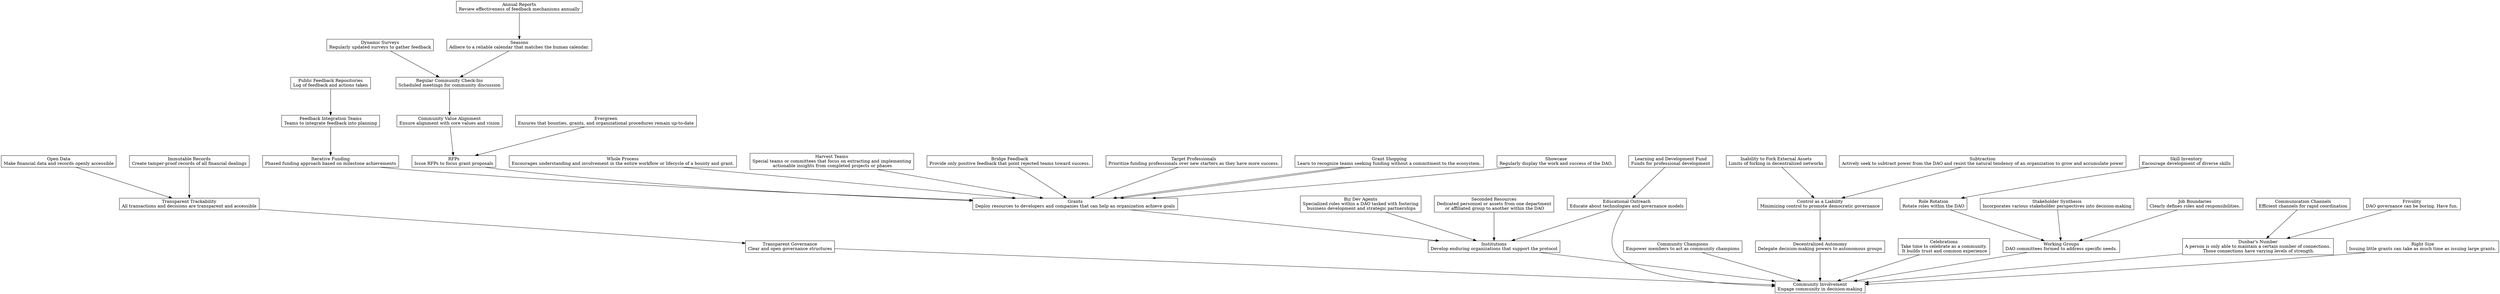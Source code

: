 digraph "" {
	graph [nodesep=0.6,
		rankdir=TB,
		ranksep=1.2
	];
	node [label="\N",
		shape=box
	];
	"Community Involvement"	[label="Community Involvement\nEngage community in decision-making"];
	"Transparent Governance"	[label="Transparent Governance\nClear and open governance structures"];
	"Transparent Governance" -> "Community Involvement";
	"Educational Outreach"	[label="Educational Outreach\nEducate about technologies and governance models"];
	"Educational Outreach" -> "Community Involvement";
	Institutions	[label="Institutions\nDevelop enduring organizations that support the protocol"];
	"Educational Outreach" -> Institutions;
	"Community Champions"	[label="Community Champions\nEmpower members to act as community champions"];
	"Community Champions" -> "Community Involvement";
	"Decentralized Autonomy"	[label="Decentralized Autonomy\nDelegate decision-making powers to autonomous groups"];
	"Decentralized Autonomy" -> "Community Involvement";
	Celebrations	[label="Celebrations\nTake time to celebrate as a community.\n It builds trust and common experience"];
	Celebrations -> "Community Involvement";
	Institutions -> "Community Involvement";
	"Working Groups"	[label="Working Groups\nDAO committees formed to address specific needs."];
	"Working Groups" -> "Community Involvement";
	"Dunbar's Number"	[label="Dunbar's Number\nA person is only able to maintain a certain number of connections.\n Those connections have varying levels of strength."];
	"Dunbar's Number" -> "Community Involvement";
	"Right Size"	[label="Right Size\nIssuing little grants can take as much time as issuing large grants.\n"];
	"Right Size" -> "Community Involvement";
	"Communication Channels"	[label="Communication Channels\nEfficient channels for rapid coordination"];
	"Communication Channels" -> "Dunbar's Number";
	Frivolity	[label="Frivolity\nDAO governance can be boring. Have fun.\n"];
	Frivolity -> "Dunbar's Number";
	"Role Rotation"	[label="Role Rotation\nRotate roles within the DAO"];
	"Role Rotation" -> "Working Groups";
	"Stakeholder Synthesis"	[label="Stakeholder Synthesis\nIncorporates various stakeholder perspectives into decision-making"];
	"Stakeholder Synthesis" -> "Working Groups";
	"Job Boundaries"	[label="Job Boundaries\nClearly defines roles and responsibilities."];
	"Job Boundaries" -> "Working Groups";
	"Skill Inventory"	[label="Skill Inventory\nEncourage development of diverse skills"];
	"Skill Inventory" -> "Role Rotation";
	Grants	[label="Grants\nDeploy resources to developers and companies that can help an organization achieve goals"];
	Grants -> Institutions;
	"Biz Dev Agents"	[label="Biz Dev Agents\nSpecialized roles within a DAO tasked with fostering\n business development and strategic partnerships"];
	"Biz Dev Agents" -> Institutions;
	"Seconded Resources"	[label="Seconded Resources\nDedicated personnel or assets from one department\n or affiliated group to another within the DAO"];
	"Seconded Resources" -> Institutions;
	"Iterative Funding"	[label="Iterative Funding\nPhased funding approach based on milestone achievements"];
	"Iterative Funding" -> Grants;
	RFPs	[label="RFPs\nIssue RFPs to focus grant proposals"];
	RFPs -> Grants;
	"Whole Process"	[label="Whole Process\nEncourages understanding and involvement in the entire workflow or lifecycle of a bounty and grant."];
	"Whole Process" -> Grants;
	"Harvest Teams"	[label="Harvest Teams\nSpecial teams or committees that focus on extracting and implementing\n actionable insights from completed projects \
or phases"];
	"Harvest Teams" -> Grants;
	"Bridge Feedback"	[label="Bridge Feedback\nProvide only positive feedback that point rejected teams toward success.\n"];
	"Bridge Feedback" -> Grants;
	"Target Professionals"	[label="Target Professionals\nPrioritize funding professionals over new starters as they have more success.\n"];
	"Target Professionals" -> Grants;
	"Grant Shopping"	[label="Grant Shopping\nLearn to recognize teams seeking funding without a commitment to the ecosystem.\n"];
	"Grant Shopping" -> Grants;
	"Grant Shopping" -> Grants;
	Showcase	[label="Showcase\nRegularly display the work and success of the DAO.\n"];
	Showcase -> Grants;
	"Community Value Alignment"	[label="Community Value Alignment\nEnsure alignment with core values and vision"];
	"Community Value Alignment" -> RFPs;
	Evergreen	[label="Evergreen\nEnsures that bounties, grants, and organizational procedures remain up-to-date"];
	Evergreen -> RFPs;
	"Regular Community Check-Ins"	[label="Regular Community Check-Ins\nScheduled meetings for community discussion"];
	"Regular Community Check-Ins" -> "Community Value Alignment";
	"Dynamic Surveys"	[label="Dynamic Surveys\nRegularly updated surveys to gather feedback"];
	"Dynamic Surveys" -> "Regular Community Check-Ins";
	Seasons	[label="Seasons\nAdhere to a reliable calendar that matches the human calendar.\n"];
	Seasons -> "Regular Community Check-Ins";
	"Annual Reports"	[label="Annual Reports\nReview effectiveness of feedback mechanisms annually"];
	"Annual Reports" -> Seasons;
	"Feedback Integration Teams"	[label="Feedback Integration Teams\nTeams to integrate feedback into planning"];
	"Feedback Integration Teams" -> "Iterative Funding";
	"Public Feedback Repositories"	[label="Public Feedback Repositories\nLog of feedback and actions taken"];
	"Public Feedback Repositories" -> "Feedback Integration Teams";
	"Learning and Development Fund"	[label="Learning and Development Fund\nFunds for professional development"];
	"Learning and Development Fund" -> "Educational Outreach";
	"Control as a Liability"	[label="Control as a Liability\nMinimizing control to promote democratic governance"];
	"Control as a Liability" -> "Decentralized Autonomy";
	"Inability to Fork External Assets"	[label="Inability to Fork External Assets\nLimits of forking in decentralized networks"];
	"Inability to Fork External Assets" -> "Control as a Liability";
	Subtraction	[label="Subtraction\nActively seek to subtract power from the DAO and resist the natural tendency of an organization to grow and accumulate \
power"];
	Subtraction -> "Control as a Liability";
	"Transparent Trackability"	[label="Transparent Trackability\nAll transactions and decisions are transparent and accessible"];
	"Transparent Trackability" -> "Transparent Governance";
	"Open Data"	[label="Open Data\nMake financial data and records openly accessible"];
	"Open Data" -> "Transparent Trackability";
	"Immutable Records"	[label="Immutable Records\nCreate tamper-proof records of all financial dealings"];
	"Immutable Records" -> "Transparent Trackability";
}
